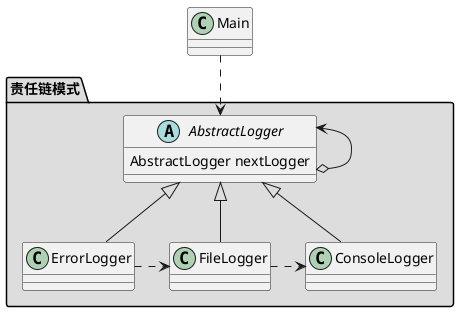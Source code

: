 @startuml
package "责任链模式" #DDDDDD {
    abstract class AbstractLogger{
        AbstractLogger nextLogger
    }
    class ConsoleLogger{
    }
    class FileLogger{
    }
    class ErrorLogger{
    }

    ConsoleLogger -up-|> AbstractLogger
    FileLogger -up-|> AbstractLogger
    ErrorLogger -up-|> AbstractLogger
    AbstractLogger  <--o AbstractLogger

    ErrorLogger .right.> FileLogger
    FileLogger .right.> ConsoleLogger
}
class Main{
}

Main ..> AbstractLogger
@enduml